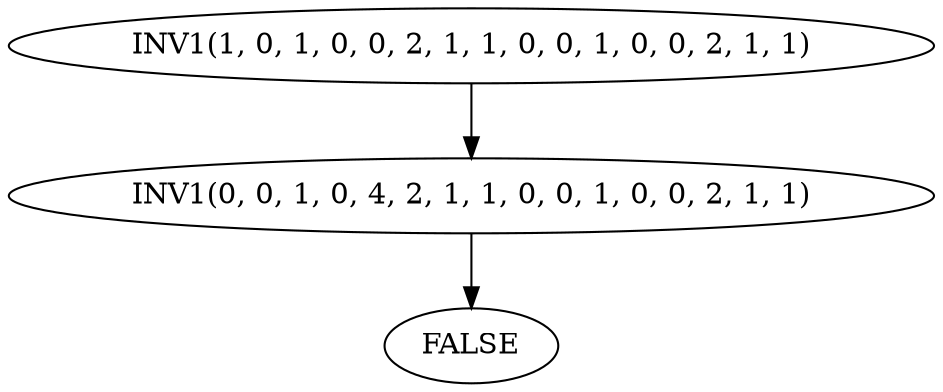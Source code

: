digraph dag {
0[label="FALSE"];
1->0;
1[label="INV1(0, 0, 1, 0, 4, 2, 1, 1, 0, 0, 1, 0, 0, 2, 1, 1)"];
2->1;
2[label="INV1(1, 0, 1, 0, 0, 2, 1, 1, 0, 0, 1, 0, 0, 2, 1, 1)"];
}
